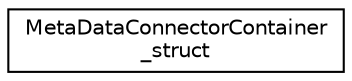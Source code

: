 digraph "Graphical Class Hierarchy"
{
  edge [fontname="Helvetica",fontsize="10",labelfontname="Helvetica",labelfontsize="10"];
  node [fontname="Helvetica",fontsize="10",shape=record];
  rankdir="LR";
  Node0 [label="MetaDataConnectorContainer\l_struct",height=0.2,width=0.4,color="black", fillcolor="white", style="filled",URL="$structMetaDataConnectorContainer__struct.html"];
}
